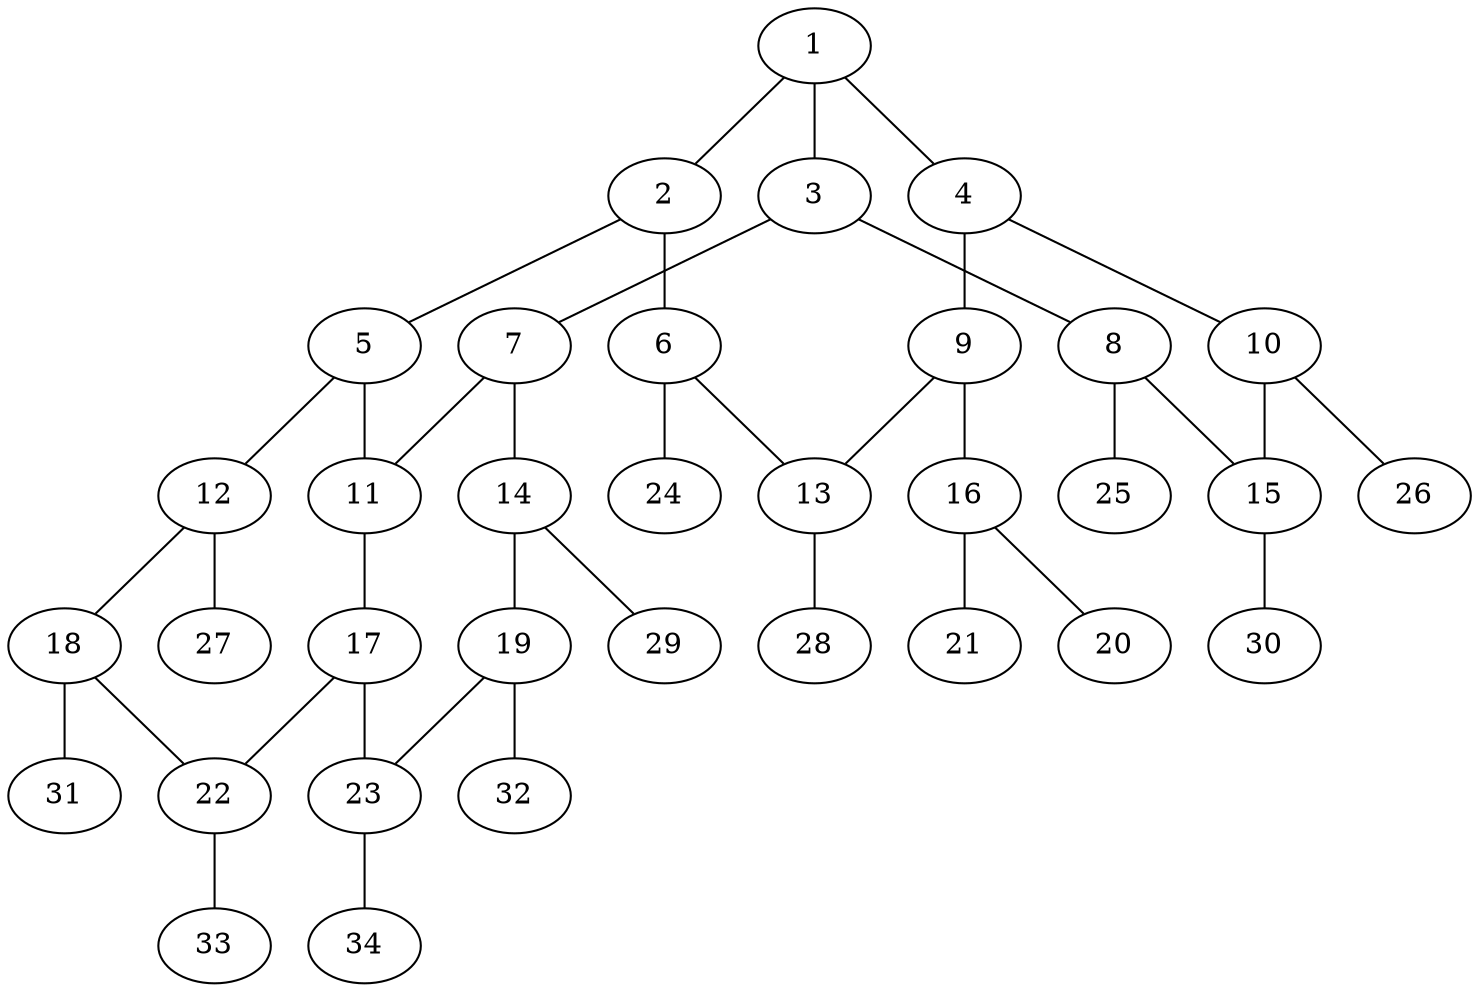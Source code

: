 graph molecule_3562 {
	1	 [chem=C];
	2	 [chem=C];
	1 -- 2	 [valence=1];
	3	 [chem=C];
	1 -- 3	 [valence=1];
	4	 [chem=C];
	1 -- 4	 [valence=2];
	5	 [chem=C];
	2 -- 5	 [valence=1];
	6	 [chem=C];
	2 -- 6	 [valence=2];
	7	 [chem=C];
	3 -- 7	 [valence=1];
	8	 [chem=C];
	3 -- 8	 [valence=2];
	9	 [chem=C];
	4 -- 9	 [valence=1];
	10	 [chem=C];
	4 -- 10	 [valence=1];
	11	 [chem=C];
	5 -- 11	 [valence=1];
	12	 [chem=C];
	5 -- 12	 [valence=2];
	13	 [chem=C];
	6 -- 13	 [valence=1];
	24	 [chem=H];
	6 -- 24	 [valence=1];
	7 -- 11	 [valence=1];
	14	 [chem=C];
	7 -- 14	 [valence=2];
	15	 [chem=C];
	8 -- 15	 [valence=1];
	25	 [chem=H];
	8 -- 25	 [valence=1];
	9 -- 13	 [valence=2];
	16	 [chem=N];
	9 -- 16	 [valence=1];
	10 -- 15	 [valence=2];
	26	 [chem=H];
	10 -- 26	 [valence=1];
	17	 [chem=C];
	11 -- 17	 [valence=2];
	18	 [chem=C];
	12 -- 18	 [valence=1];
	27	 [chem=H];
	12 -- 27	 [valence=1];
	28	 [chem=H];
	13 -- 28	 [valence=1];
	19	 [chem=C];
	14 -- 19	 [valence=1];
	29	 [chem=H];
	14 -- 29	 [valence=1];
	30	 [chem=H];
	15 -- 30	 [valence=1];
	20	 [chem=O];
	16 -- 20	 [valence=2];
	21	 [chem=O];
	16 -- 21	 [valence=1];
	22	 [chem=C];
	17 -- 22	 [valence=1];
	23	 [chem=C];
	17 -- 23	 [valence=1];
	18 -- 22	 [valence=2];
	31	 [chem=H];
	18 -- 31	 [valence=1];
	19 -- 23	 [valence=2];
	32	 [chem=H];
	19 -- 32	 [valence=1];
	33	 [chem=H];
	22 -- 33	 [valence=1];
	34	 [chem=H];
	23 -- 34	 [valence=1];
}
